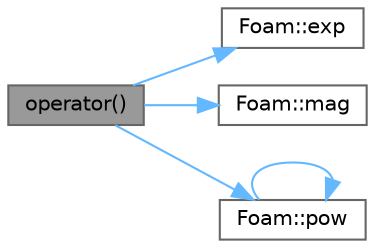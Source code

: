 digraph "operator()"
{
 // LATEX_PDF_SIZE
  bgcolor="transparent";
  edge [fontname=Helvetica,fontsize=10,labelfontname=Helvetica,labelfontsize=10];
  node [fontname=Helvetica,fontsize=10,shape=box,height=0.2,width=0.4];
  rankdir="LR";
  Node1 [id="Node000001",label="operator()",height=0.2,width=0.4,color="gray40", fillcolor="grey60", style="filled", fontcolor="black",tooltip=" "];
  Node1 -> Node2 [id="edge1_Node000001_Node000002",color="steelblue1",style="solid",tooltip=" "];
  Node2 [id="Node000002",label="Foam::exp",height=0.2,width=0.4,color="grey40", fillcolor="white", style="filled",URL="$namespaceFoam.html#a12bca6c677fcf0977532179c3cb9bb89",tooltip=" "];
  Node1 -> Node3 [id="edge2_Node000001_Node000003",color="steelblue1",style="solid",tooltip=" "];
  Node3 [id="Node000003",label="Foam::mag",height=0.2,width=0.4,color="grey40", fillcolor="white", style="filled",URL="$namespaceFoam.html#a8ac5b57f98f906c36b8a4e989a77dbba",tooltip=" "];
  Node1 -> Node4 [id="edge3_Node000001_Node000004",color="steelblue1",style="solid",tooltip=" "];
  Node4 [id="Node000004",label="Foam::pow",height=0.2,width=0.4,color="grey40", fillcolor="white", style="filled",URL="$namespaceFoam.html#a7500c8e9d27a442adc75e287de074c7c",tooltip=" "];
  Node4 -> Node4 [id="edge4_Node000004_Node000004",color="steelblue1",style="solid",tooltip=" "];
}
